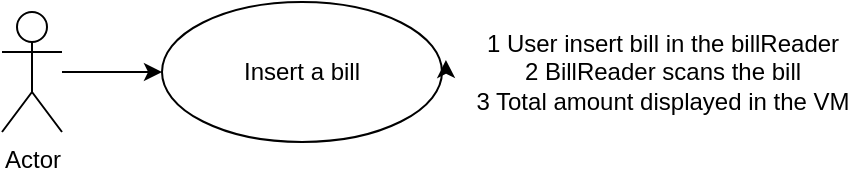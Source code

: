 <mxfile version="13.6.5" type="github">
  <diagram name="Page-1" id="e7e014a7-5840-1c2e-5031-d8a46d1fe8dd">
    <mxGraphModel dx="982" dy="534" grid="1" gridSize="10" guides="1" tooltips="1" connect="1" arrows="1" fold="1" page="1" pageScale="1" pageWidth="827" pageHeight="1169" background="none" math="0" shadow="0">
      <root>
        <mxCell id="0" />
        <mxCell id="1" parent="0" />
        <mxCell id="f1nGOuJuLMEohCvLnJzI-44" style="edgeStyle=orthogonalEdgeStyle;rounded=0;orthogonalLoop=1;jettySize=auto;html=1;entryX=0;entryY=0.5;entryDx=0;entryDy=0;" edge="1" parent="1" source="f1nGOuJuLMEohCvLnJzI-41" target="f1nGOuJuLMEohCvLnJzI-43">
          <mxGeometry relative="1" as="geometry">
            <mxPoint x="140" y="270" as="targetPoint" />
          </mxGeometry>
        </mxCell>
        <mxCell id="f1nGOuJuLMEohCvLnJzI-41" value="Actor" style="shape=umlActor;verticalLabelPosition=bottom;verticalAlign=top;html=1;outlineConnect=0;" vertex="1" parent="1">
          <mxGeometry x="70" y="240" width="30" height="60" as="geometry" />
        </mxCell>
        <mxCell id="f1nGOuJuLMEohCvLnJzI-43" value="Insert a bill" style="ellipse;whiteSpace=wrap;html=1;" vertex="1" parent="1">
          <mxGeometry x="150" y="235" width="140" height="70" as="geometry" />
        </mxCell>
        <mxCell id="f1nGOuJuLMEohCvLnJzI-45" style="edgeStyle=orthogonalEdgeStyle;rounded=0;orthogonalLoop=1;jettySize=auto;html=1;exitX=1;exitY=0.5;exitDx=0;exitDy=0;entryX=1.014;entryY=0.414;entryDx=0;entryDy=0;entryPerimeter=0;" edge="1" parent="1" source="f1nGOuJuLMEohCvLnJzI-43" target="f1nGOuJuLMEohCvLnJzI-43">
          <mxGeometry relative="1" as="geometry" />
        </mxCell>
        <mxCell id="f1nGOuJuLMEohCvLnJzI-46" value="1 User insert bill in the billReader&lt;br&gt;2 BillReader scans the bill&lt;br&gt;3 Total amount displayed in the VM" style="text;html=1;align=center;verticalAlign=middle;resizable=0;points=[];autosize=1;" vertex="1" parent="1">
          <mxGeometry x="300" y="245" width="200" height="50" as="geometry" />
        </mxCell>
      </root>
    </mxGraphModel>
  </diagram>
</mxfile>
